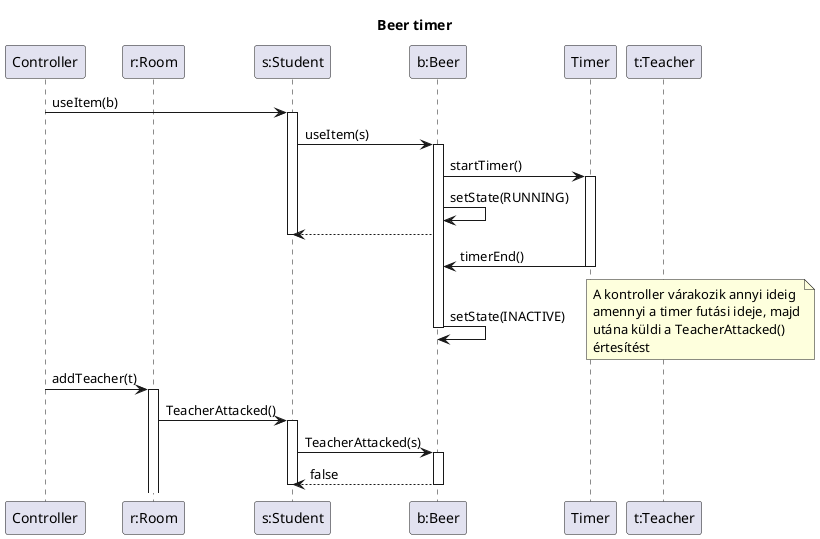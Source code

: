 @startuml hms

title Beer timer
participant "Controller" as c
participant "r:Room" as r
participant "s:Student" as s
participant "b:Beer" as b
participant "Timer"
participant "t:Teacher"

c -> s : useItem(b)
activate s
s -> b : useItem(s)
activate b
b -> Timer : startTimer()
activate Timer
b -> b : setState(RUNNING)
b --> s
deactivate s
Timer -> b : timerEnd()
deactivate Timer
b -> b : setState(INACTIVE)
deactivate b
note right
A kontroller várakozik annyi ideig 
amennyi a timer futási ideje, majd
utána küldi a TeacherAttacked()
értesítést
end note
c -> r : addTeacher(t)
activate r
r -> s : TeacherAttacked()
activate s
s -> b : TeacherAttacked(s)
activate b
b --> s : false
deactivate b

deactivate s

@enduml